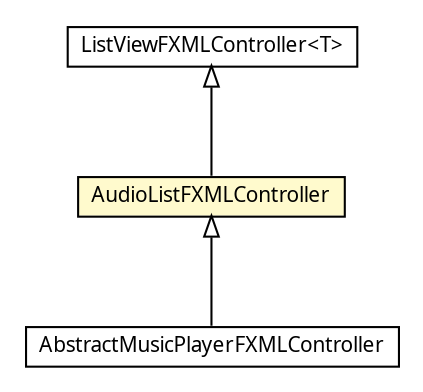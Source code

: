 #!/usr/local/bin/dot
#
# Class diagram 
# Generated by UMLGraph version 5.1 (http://www.umlgraph.org/)
#

digraph G {
	edge [fontname="arial",fontsize=10,labelfontname="arial",labelfontsize=10];
	node [fontname="arial",fontsize=10,shape=plaintext];
	nodesep=0.25;
	ranksep=0.5;
	// org.olympe.musicplayer.fxml.ListViewFXMLController<T>
	c1102 [label=<<table title="org.olympe.musicplayer.fxml.ListViewFXMLController" border="0" cellborder="1" cellspacing="0" cellpadding="2" port="p" href="./ListViewFXMLController.html">
		<tr><td><table border="0" cellspacing="0" cellpadding="1">
<tr><td align="center" balign="center"><font face="ariali"> ListViewFXMLController&lt;T&gt; </font></td></tr>
		</table></td></tr>
		</table>>, fontname="arial", fontcolor="black", fontsize=10.0];
	// org.olympe.musicplayer.fxml.AudioListFXMLController
	c1108 [label=<<table title="org.olympe.musicplayer.fxml.AudioListFXMLController" border="0" cellborder="1" cellspacing="0" cellpadding="2" port="p" bgcolor="lemonChiffon" href="./AudioListFXMLController.html">
		<tr><td><table border="0" cellspacing="0" cellpadding="1">
<tr><td align="center" balign="center"><font face="ariali"> AudioListFXMLController </font></td></tr>
		</table></td></tr>
		</table>>, fontname="arial", fontcolor="black", fontsize=10.0];
	// org.olympe.musicplayer.fxml.AbstractMusicPlayerFXMLController
	c1110 [label=<<table title="org.olympe.musicplayer.fxml.AbstractMusicPlayerFXMLController" border="0" cellborder="1" cellspacing="0" cellpadding="2" port="p" href="./AbstractMusicPlayerFXMLController.html">
		<tr><td><table border="0" cellspacing="0" cellpadding="1">
<tr><td align="center" balign="center"><font face="ariali"> AbstractMusicPlayerFXMLController </font></td></tr>
		</table></td></tr>
		</table>>, fontname="arial", fontcolor="black", fontsize=10.0];
	//org.olympe.musicplayer.fxml.AudioListFXMLController extends org.olympe.musicplayer.fxml.ListViewFXMLController<org.olympe.musicplayer.bean.model.Audio>
	c1102:p -> c1108:p [dir=back,arrowtail=empty];
	//org.olympe.musicplayer.fxml.AbstractMusicPlayerFXMLController extends org.olympe.musicplayer.fxml.AudioListFXMLController
	c1108:p -> c1110:p [dir=back,arrowtail=empty];
}

